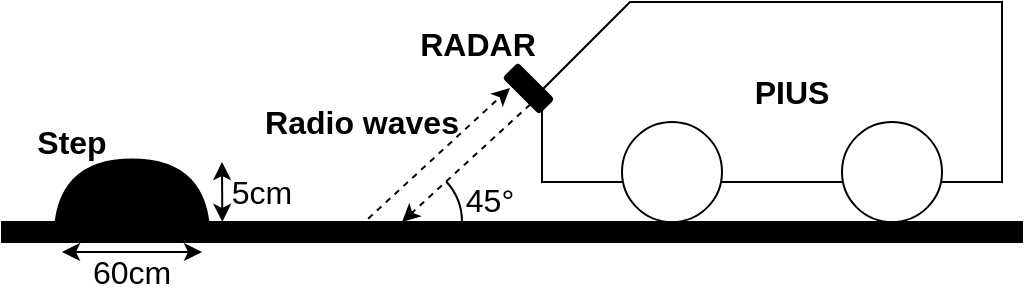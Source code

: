 <mxfile version="12.7.4" type="device"><diagram id="TxgrdOQEr0eY5Rq_tmV4" name="Page-1"><mxGraphModel dx="436" dy="289" grid="1" gridSize="10" guides="1" tooltips="1" connect="1" arrows="1" fold="1" page="1" pageScale="1" pageWidth="827" pageHeight="1169" math="0" shadow="0"><root><mxCell id="0"/><mxCell id="1" parent="0"/><mxCell id="c1tUtSn0EVTMOFgEtHK6-4" value="" style="shape=card;whiteSpace=wrap;html=1;size=44;" parent="1" vertex="1"><mxGeometry x="270" width="230" height="90" as="geometry"/></mxCell><mxCell id="c1tUtSn0EVTMOFgEtHK6-5" value="" style="ellipse;whiteSpace=wrap;html=1;aspect=fixed;" parent="1" vertex="1"><mxGeometry x="420" y="60" width="50" height="50" as="geometry"/></mxCell><mxCell id="c1tUtSn0EVTMOFgEtHK6-8" value="" style="ellipse;whiteSpace=wrap;html=1;aspect=fixed;" parent="1" vertex="1"><mxGeometry x="310" y="60" width="50" height="50" as="geometry"/></mxCell><mxCell id="c1tUtSn0EVTMOFgEtHK6-11" value="" style="rounded=1;whiteSpace=wrap;html=1;fillColor=#000000;rotation=-45;" parent="1" vertex="1"><mxGeometry x="258.23" y="30.73" width="10" height="25" as="geometry"/></mxCell><mxCell id="c1tUtSn0EVTMOFgEtHK6-14" value="&lt;font style=&quot;font-size: 16px&quot;&gt;&lt;b&gt;RADAR&lt;/b&gt;&lt;/font&gt;" style="text;html=1;strokeColor=none;fillColor=none;align=center;verticalAlign=middle;whiteSpace=wrap;rounded=0;" parent="1" vertex="1"><mxGeometry x="218.23" y="10.73" width="40" height="20" as="geometry"/></mxCell><mxCell id="c1tUtSn0EVTMOFgEtHK6-17" value="" style="rounded=0;whiteSpace=wrap;html=1;fillColor=#000000;" parent="1" vertex="1"><mxGeometry y="110" width="510" height="10" as="geometry"/></mxCell><mxCell id="c1tUtSn0EVTMOFgEtHK6-24" value="" style="verticalLabelPosition=bottom;verticalAlign=top;html=1;shape=mxgraph.basic.arc;startAngle=0.132;endAngle=0.25;fillColor=#FFFFFF;" parent="1" vertex="1"><mxGeometry x="170" y="80" width="60" height="60" as="geometry"/></mxCell><mxCell id="c1tUtSn0EVTMOFgEtHK6-25" value="&lt;font style=&quot;font-size: 16px&quot;&gt;45°&lt;/font&gt;" style="text;html=1;strokeColor=none;fillColor=none;align=center;verticalAlign=middle;whiteSpace=wrap;rounded=0;" parent="1" vertex="1"><mxGeometry x="220" y="88.75" width="48.23" height="20" as="geometry"/></mxCell><mxCell id="c1tUtSn0EVTMOFgEtHK6-27" value="&lt;font style=&quot;font-size: 16px&quot;&gt;&lt;b&gt;Radio waves&lt;/b&gt;&lt;/font&gt;" style="text;html=1;strokeColor=none;fillColor=none;align=center;verticalAlign=middle;whiteSpace=wrap;rounded=0;" parent="1" vertex="1"><mxGeometry x="130" y="40" width="100" height="40" as="geometry"/></mxCell><mxCell id="c1tUtSn0EVTMOFgEtHK6-32" value="" style="endArrow=classic;html=1;dashed=1;exitX=0;exitY=0.75;exitDx=0;exitDy=0;" parent="1" source="c1tUtSn0EVTMOFgEtHK6-11" edge="1"><mxGeometry width="50" height="50" relative="1" as="geometry"><mxPoint x="260" y="45" as="sourcePoint"/><mxPoint x="200" y="110" as="targetPoint"/></mxGeometry></mxCell><mxCell id="c1tUtSn0EVTMOFgEtHK6-33" value="" style="endArrow=classic;html=1;entryX=-0.136;entryY=0.232;entryDx=0;entryDy=0;dashed=1;exitX=0.359;exitY=-0.168;exitDx=0;exitDy=0;exitPerimeter=0;entryPerimeter=0;" parent="1" source="c1tUtSn0EVTMOFgEtHK6-17" target="c1tUtSn0EVTMOFgEtHK6-11" edge="1"><mxGeometry width="50" height="50" relative="1" as="geometry"><mxPoint x="199" y="109" as="sourcePoint"/><mxPoint x="190.0" y="104.34" as="targetPoint"/></mxGeometry></mxCell><mxCell id="c1tUtSn0EVTMOFgEtHK6-34" value="&lt;font style=&quot;font-size: 16px&quot;&gt;&lt;b&gt;PIUS&lt;/b&gt;&lt;/font&gt;" style="text;html=1;strokeColor=none;fillColor=none;align=center;verticalAlign=middle;whiteSpace=wrap;rounded=0;" parent="1" vertex="1"><mxGeometry x="370" y="35" width="50" height="20" as="geometry"/></mxCell><mxCell id="c1tUtSn0EVTMOFgEtHK6-36" value="" style="shape=or;whiteSpace=wrap;html=1;fillColor=#000000;rotation=-90;" parent="1" vertex="1"><mxGeometry x="45" y="60" width="40" height="77.5" as="geometry"/></mxCell><mxCell id="c1tUtSn0EVTMOFgEtHK6-39" value="&lt;font style=&quot;font-size: 16px&quot;&gt;&lt;b&gt;Step&lt;/b&gt;&lt;/font&gt;" style="text;html=1;strokeColor=none;fillColor=none;align=center;verticalAlign=middle;whiteSpace=wrap;rounded=0;" parent="1" vertex="1"><mxGeometry y="60" width="70" height="20" as="geometry"/></mxCell><mxCell id="c1tUtSn0EVTMOFgEtHK6-41" value="" style="endArrow=classic;startArrow=classic;html=1;" parent="1" edge="1"><mxGeometry width="50" height="50" relative="1" as="geometry"><mxPoint x="30" y="125" as="sourcePoint"/><mxPoint x="100" y="125" as="targetPoint"/></mxGeometry></mxCell><mxCell id="c1tUtSn0EVTMOFgEtHK6-43" value="&lt;font style=&quot;font-size: 16px&quot;&gt;60cm&lt;/font&gt;" style="text;html=1;strokeColor=none;fillColor=none;align=center;verticalAlign=middle;whiteSpace=wrap;rounded=0;" parent="1" vertex="1"><mxGeometry x="30" y="120" width="70" height="30" as="geometry"/></mxCell><mxCell id="c1tUtSn0EVTMOFgEtHK6-44" value="&lt;font style=&quot;font-size: 16px&quot;&gt;5cm&lt;/font&gt;" style="text;html=1;strokeColor=none;fillColor=none;align=center;verticalAlign=middle;whiteSpace=wrap;rounded=0;" parent="1" vertex="1"><mxGeometry x="90" y="90" width="80" height="10" as="geometry"/></mxCell><mxCell id="c1tUtSn0EVTMOFgEtHK6-46" value="" style="endArrow=classic;startArrow=classic;html=1;exitX=0.216;exitY=-0.006;exitDx=0;exitDy=0;exitPerimeter=0;" parent="1" source="c1tUtSn0EVTMOFgEtHK6-17" edge="1"><mxGeometry width="50" height="50" relative="1" as="geometry"><mxPoint x="90" y="140" as="sourcePoint"/><mxPoint x="110" y="80" as="targetPoint"/></mxGeometry></mxCell></root></mxGraphModel></diagram></mxfile>